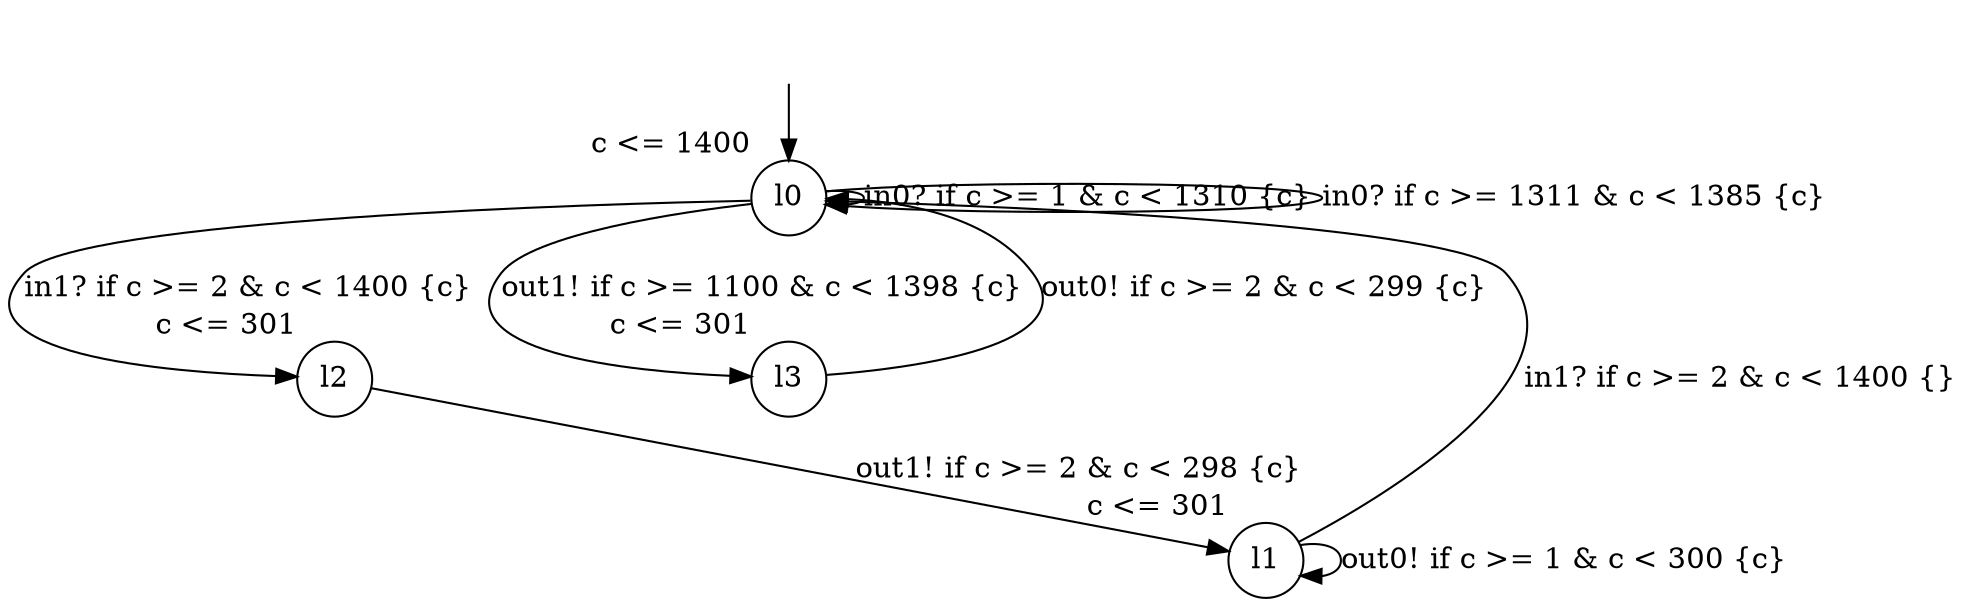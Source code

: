 digraph g {
__start0 [label="" shape="none"];
l0 [shape="circle" margin=0 label="l0", xlabel="c <= 1400"];
l1 [shape="circle" margin=0 label="l1", xlabel="c <= 301"];
l2 [shape="circle" margin=0 label="l2", xlabel="c <= 301"];
l3 [shape="circle" margin=0 label="l3", xlabel="c <= 301"];
l0 -> l0 [label="in0? if c >= 1 & c < 1310 {c} "];
l0 -> l3 [label="out1! if c >= 1100 & c < 1398 {c} "];
l0 -> l0 [label="in0? if c >= 1311 & c < 1385 {c} "];
l0 -> l2 [label="in1? if c >= 2 & c < 1400 {c} "];
l1 -> l0 [label="in1? if c >= 2 & c < 1400 {} "];
l1 -> l1 [label="out0! if c >= 1 & c < 300 {c} "];
l2 -> l1 [label="out1! if c >= 2 & c < 298 {c} "];
l3 -> l0 [label="out0! if c >= 2 & c < 299 {c} "];
__start0 -> l0;
}
